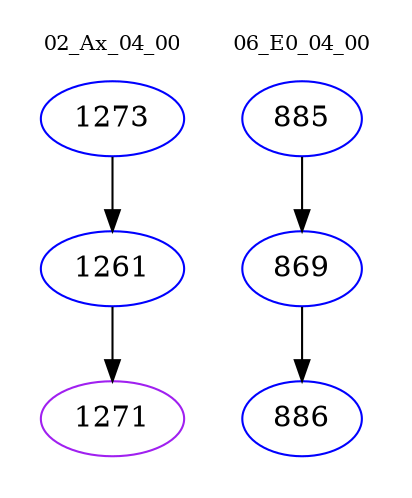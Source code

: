 digraph{
subgraph cluster_0 {
color = white
label = "02_Ax_04_00";
fontsize=10;
T0_1273 [label="1273", color="blue"]
T0_1273 -> T0_1261 [color="black"]
T0_1261 [label="1261", color="blue"]
T0_1261 -> T0_1271 [color="black"]
T0_1271 [label="1271", color="purple"]
}
subgraph cluster_1 {
color = white
label = "06_E0_04_00";
fontsize=10;
T1_885 [label="885", color="blue"]
T1_885 -> T1_869 [color="black"]
T1_869 [label="869", color="blue"]
T1_869 -> T1_886 [color="black"]
T1_886 [label="886", color="blue"]
}
}

